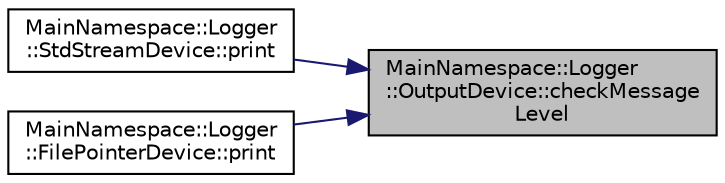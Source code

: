 digraph "MainNamespace::Logger::OutputDevice::checkMessageLevel"
{
 // INTERACTIVE_SVG=YES
 // LATEX_PDF_SIZE
  edge [fontname="Helvetica",fontsize="10",labelfontname="Helvetica",labelfontsize="10"];
  node [fontname="Helvetica",fontsize="10",shape=record];
  rankdir="RL";
  Node1 [label="MainNamespace::Logger\l::OutputDevice::checkMessage\lLevel",height=0.2,width=0.4,color="black", fillcolor="grey75", style="filled", fontcolor="black",tooltip="Check whether message should be logged."];
  Node1 -> Node2 [dir="back",color="midnightblue",fontsize="10",style="solid",fontname="Helvetica"];
  Node2 [label="MainNamespace::Logger\l::StdStreamDevice::print",height=0.2,width=0.4,color="black", fillcolor="white", style="filled",URL="$class_main_namespace_1_1_logger_1_1_std_stream_device.html#a7364d2ba11f5fdca32a0cd66e74241f3",tooltip="Print a message to the device."];
  Node1 -> Node3 [dir="back",color="midnightblue",fontsize="10",style="solid",fontname="Helvetica"];
  Node3 [label="MainNamespace::Logger\l::FilePointerDevice::print",height=0.2,width=0.4,color="black", fillcolor="white", style="filled",URL="$class_main_namespace_1_1_logger_1_1_file_pointer_device.html#a23816ed342498318f6243fc51df1addf",tooltip="Print a message to the device."];
}
